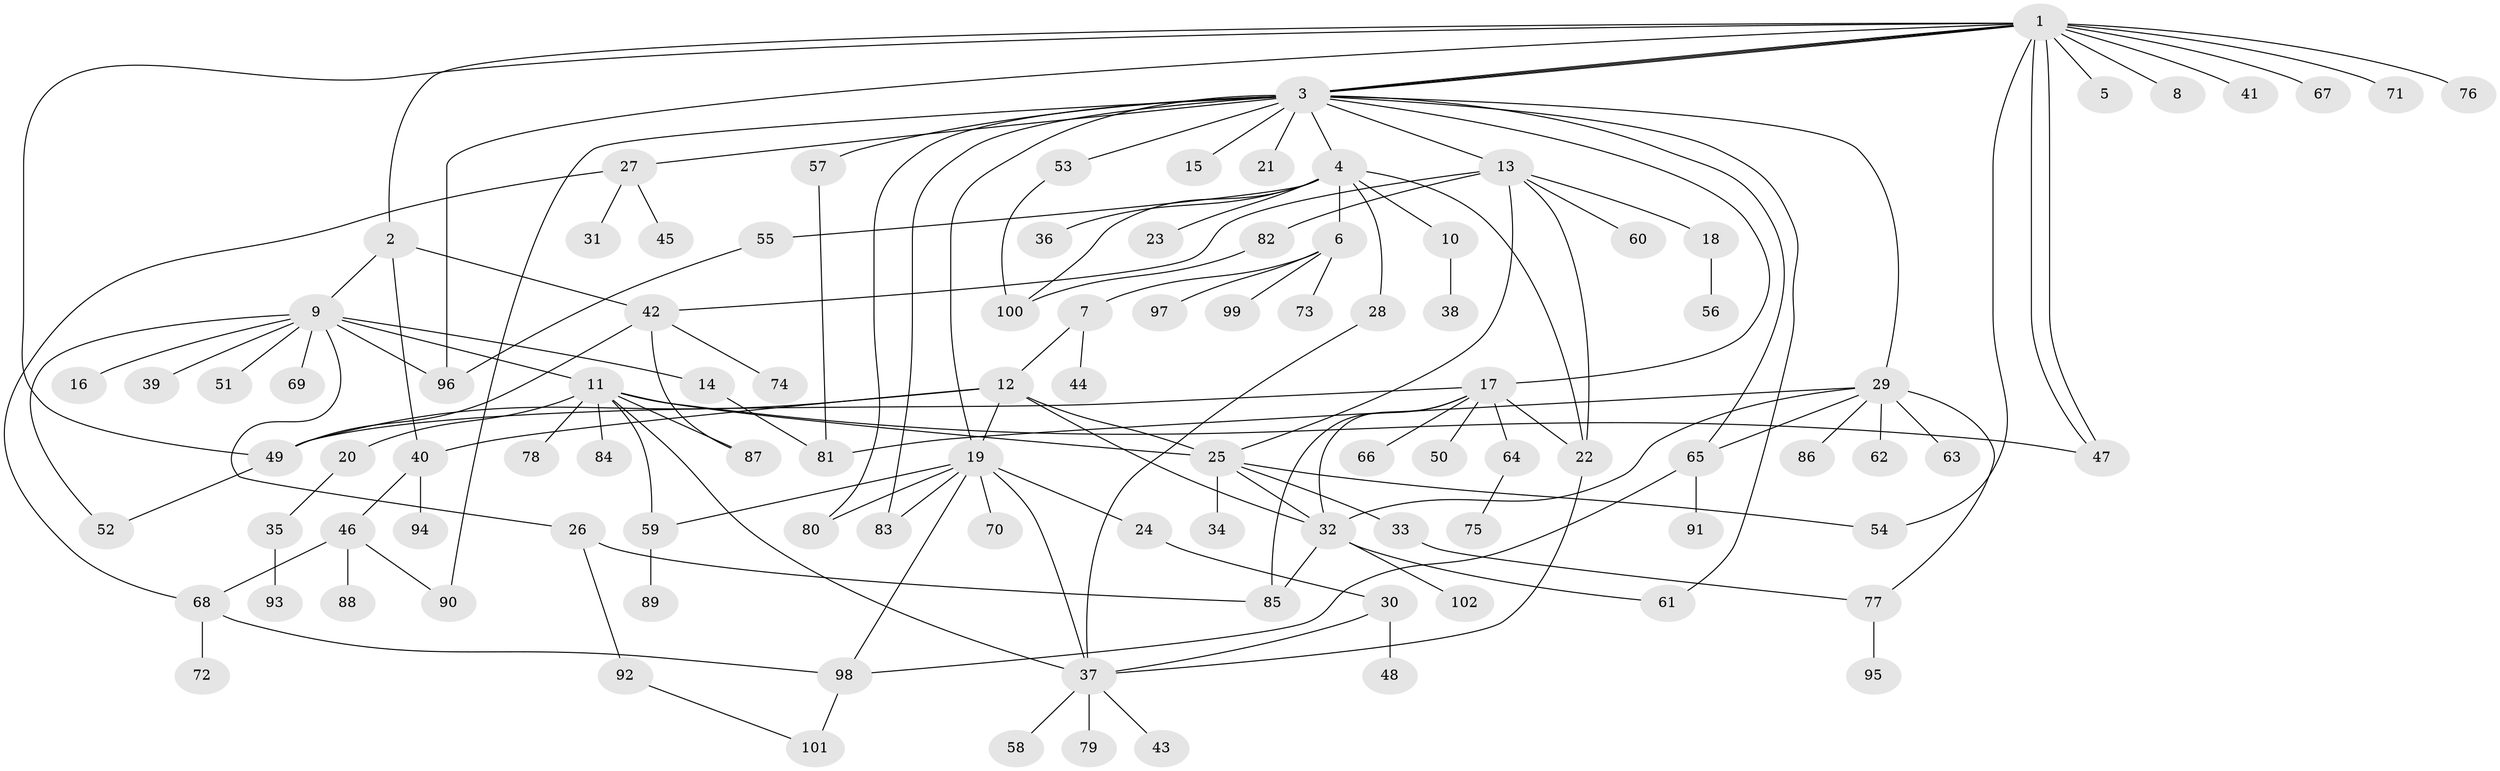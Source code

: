 // coarse degree distribution, {13: 0.0196078431372549, 7: 0.058823529411764705, 4: 0.0784313725490196, 2: 0.17647058823529413, 1: 0.3333333333333333, 6: 0.11764705882352941, 9: 0.0392156862745098, 5: 0.0392156862745098, 11: 0.0196078431372549, 3: 0.11764705882352941}
// Generated by graph-tools (version 1.1) at 2025/36/03/04/25 23:36:48]
// undirected, 102 vertices, 144 edges
graph export_dot {
  node [color=gray90,style=filled];
  1;
  2;
  3;
  4;
  5;
  6;
  7;
  8;
  9;
  10;
  11;
  12;
  13;
  14;
  15;
  16;
  17;
  18;
  19;
  20;
  21;
  22;
  23;
  24;
  25;
  26;
  27;
  28;
  29;
  30;
  31;
  32;
  33;
  34;
  35;
  36;
  37;
  38;
  39;
  40;
  41;
  42;
  43;
  44;
  45;
  46;
  47;
  48;
  49;
  50;
  51;
  52;
  53;
  54;
  55;
  56;
  57;
  58;
  59;
  60;
  61;
  62;
  63;
  64;
  65;
  66;
  67;
  68;
  69;
  70;
  71;
  72;
  73;
  74;
  75;
  76;
  77;
  78;
  79;
  80;
  81;
  82;
  83;
  84;
  85;
  86;
  87;
  88;
  89;
  90;
  91;
  92;
  93;
  94;
  95;
  96;
  97;
  98;
  99;
  100;
  101;
  102;
  1 -- 2;
  1 -- 3;
  1 -- 3;
  1 -- 3;
  1 -- 5;
  1 -- 8;
  1 -- 41;
  1 -- 47;
  1 -- 47;
  1 -- 49;
  1 -- 54;
  1 -- 67;
  1 -- 71;
  1 -- 76;
  1 -- 96;
  2 -- 9;
  2 -- 40;
  2 -- 42;
  3 -- 4;
  3 -- 13;
  3 -- 15;
  3 -- 17;
  3 -- 19;
  3 -- 21;
  3 -- 27;
  3 -- 29;
  3 -- 53;
  3 -- 57;
  3 -- 61;
  3 -- 65;
  3 -- 80;
  3 -- 83;
  3 -- 90;
  4 -- 6;
  4 -- 10;
  4 -- 22;
  4 -- 23;
  4 -- 28;
  4 -- 36;
  4 -- 55;
  4 -- 100;
  6 -- 7;
  6 -- 73;
  6 -- 97;
  6 -- 99;
  7 -- 12;
  7 -- 44;
  9 -- 11;
  9 -- 14;
  9 -- 16;
  9 -- 26;
  9 -- 39;
  9 -- 51;
  9 -- 52;
  9 -- 69;
  9 -- 96;
  10 -- 38;
  11 -- 20;
  11 -- 25;
  11 -- 37;
  11 -- 47;
  11 -- 59;
  11 -- 78;
  11 -- 84;
  11 -- 87;
  12 -- 19;
  12 -- 25;
  12 -- 32;
  12 -- 40;
  12 -- 49;
  13 -- 18;
  13 -- 22;
  13 -- 25;
  13 -- 42;
  13 -- 60;
  13 -- 82;
  14 -- 81;
  17 -- 22;
  17 -- 32;
  17 -- 49;
  17 -- 50;
  17 -- 64;
  17 -- 66;
  17 -- 85;
  18 -- 56;
  19 -- 24;
  19 -- 37;
  19 -- 59;
  19 -- 70;
  19 -- 80;
  19 -- 83;
  19 -- 98;
  20 -- 35;
  22 -- 37;
  24 -- 30;
  25 -- 32;
  25 -- 33;
  25 -- 34;
  25 -- 54;
  26 -- 85;
  26 -- 92;
  27 -- 31;
  27 -- 45;
  27 -- 68;
  28 -- 37;
  29 -- 32;
  29 -- 62;
  29 -- 63;
  29 -- 65;
  29 -- 77;
  29 -- 81;
  29 -- 86;
  30 -- 37;
  30 -- 48;
  32 -- 61;
  32 -- 85;
  32 -- 102;
  33 -- 77;
  35 -- 93;
  37 -- 43;
  37 -- 58;
  37 -- 79;
  40 -- 46;
  40 -- 94;
  42 -- 49;
  42 -- 74;
  42 -- 87;
  46 -- 68;
  46 -- 88;
  46 -- 90;
  49 -- 52;
  53 -- 100;
  55 -- 96;
  57 -- 81;
  59 -- 89;
  64 -- 75;
  65 -- 91;
  65 -- 98;
  68 -- 72;
  68 -- 98;
  77 -- 95;
  82 -- 100;
  92 -- 101;
  98 -- 101;
}
